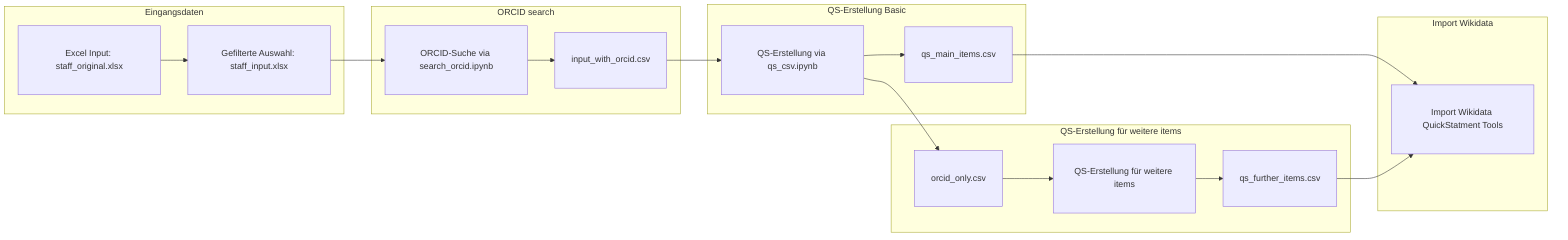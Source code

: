 flowchart LR
    subgraph Eingangsdaten
        A[<br>Excel Input: staff_original.xlsx<br><br>] --> B[<br>Gefilterte Auswahl: staff_input.xlsx<br><br>]
    end
    subgraph ORCID search
        B --> C[<br>ORCID-Suche via search_orcid.ipynb<br><br>]
        C --> D[<br>input_with_orcid.csv<br><br>]
    end
    subgraph QS-Erstellung Basic
        D --> E[<br>QS-Erstellung via qs_csv.ipynb<br><br>]
        E --> L[<br>qs_main_items.csv<br><br>]

    end
    subgraph QS-Erstellung für weitere items
        E --> M[<br>orcid_only.csv<br><br>]
        M --> N[<br>QS-Erstellung für weitere items<br><br>]
        N --> O[<br>qs_further_items.csv<br><br>]
    end
    subgraph Import Wikidata
        P[<br>Import Wikidata QuickStatment Tools<br><br>]
        L --> P
        O --> P
    end